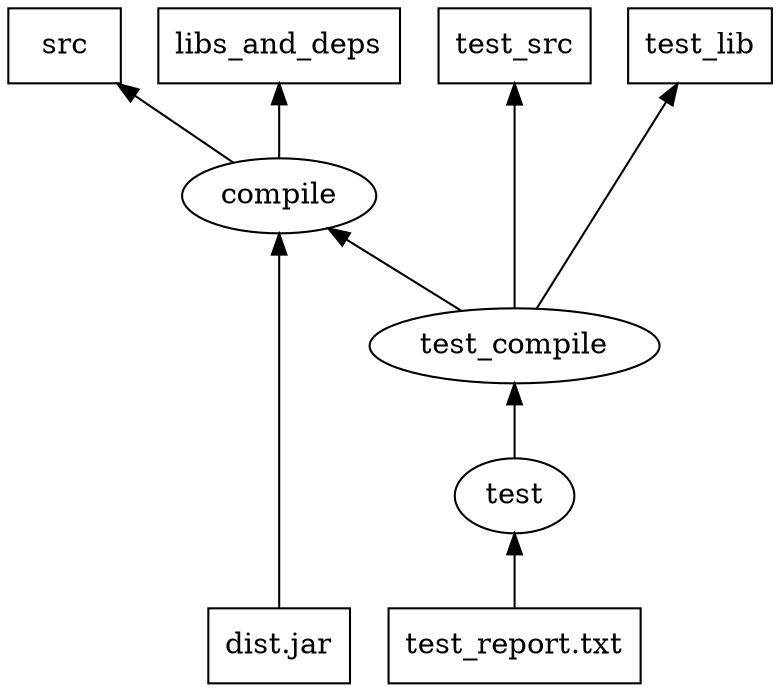 digraph dependencies {
rankdir = BT
compound = true


  node [shape=box];

 {rank = same; src test_src libs_and_deps  test_lib}

 {rank = same; "dist.jar" ; "test_report.txt"}

 node [shape=oval]
 compile -> {src; libs_and_deps}
 test_compile -> {compile; test_src; test_lib}
 test -> test_compile


 "test_report.txt" -> test
 "dist.jar"->compile


}
